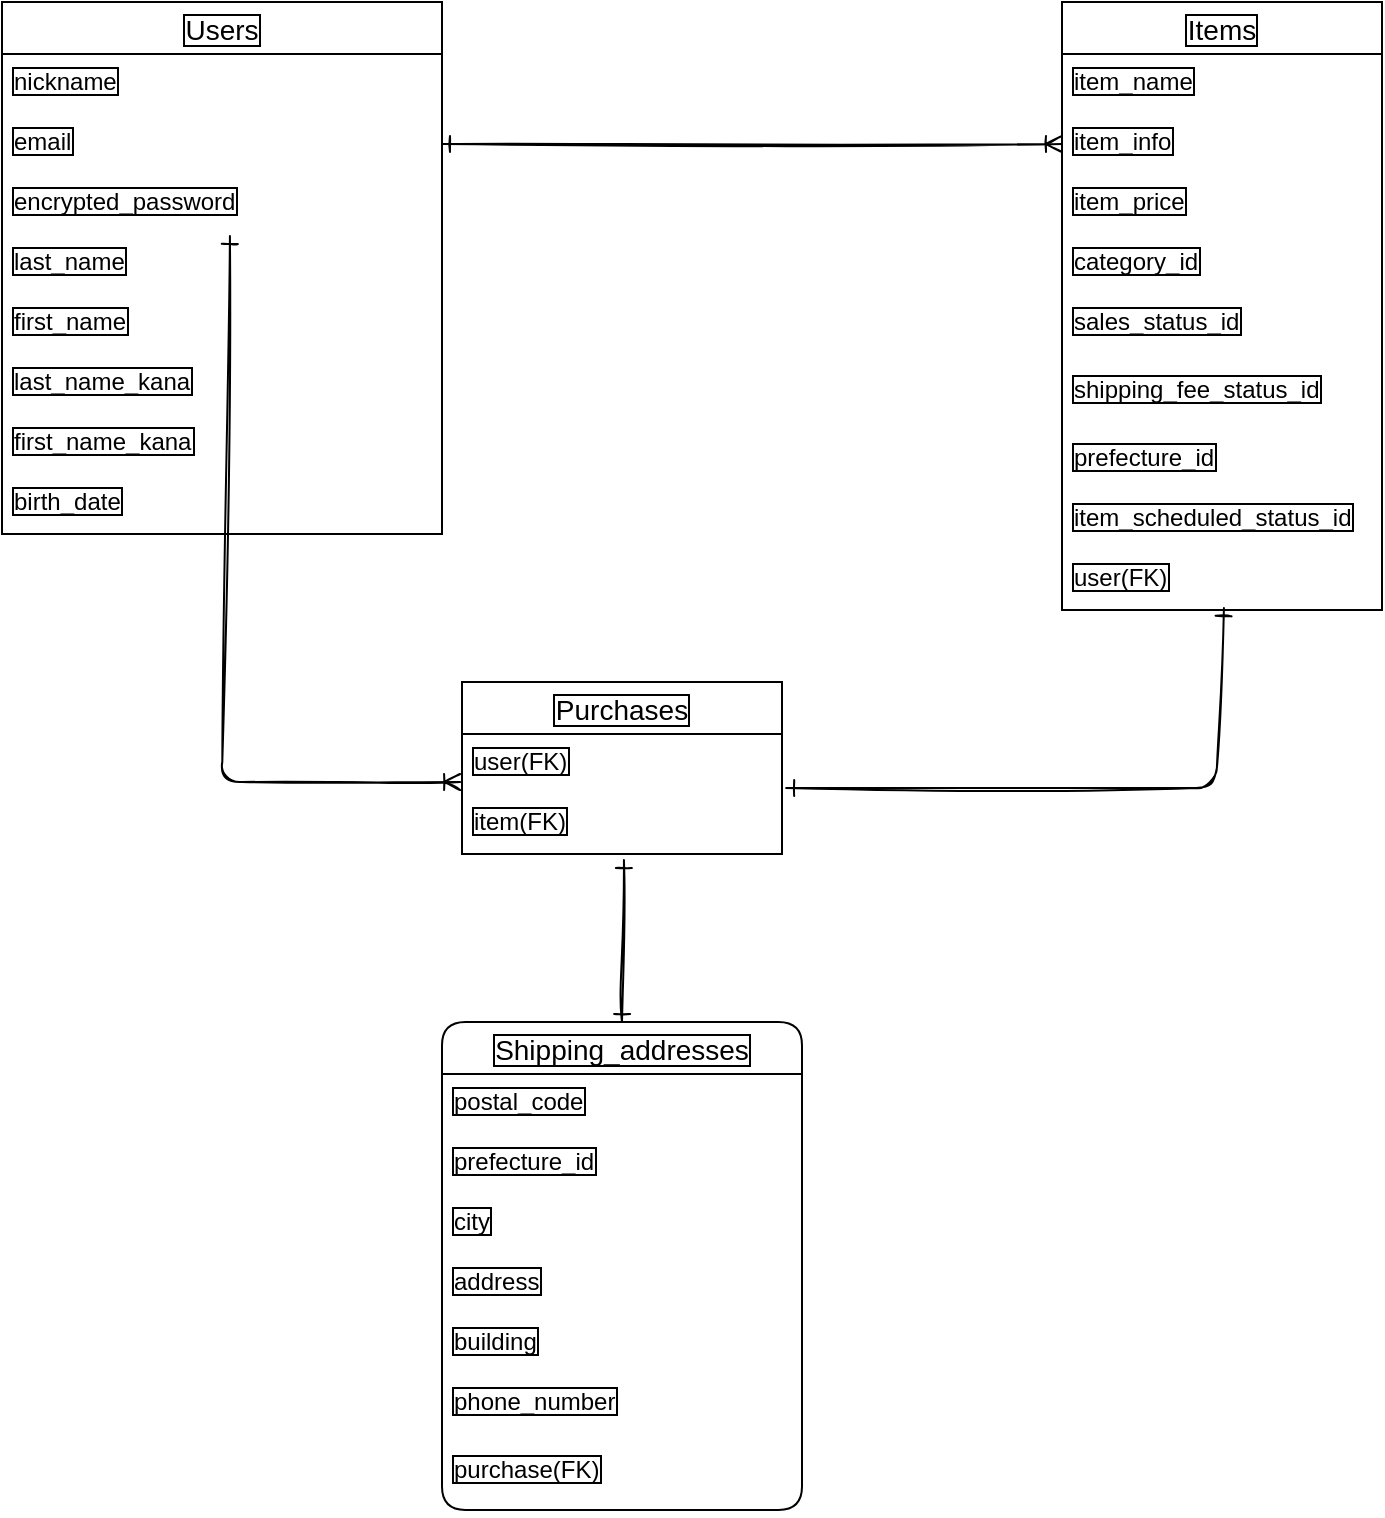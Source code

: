 <mxfile>
    <diagram id="uqmEIZq47pa5WsL95K9o" name="ページ1">
        <mxGraphModel dx="676" dy="520" grid="1" gridSize="10" guides="0" tooltips="1" connect="1" arrows="0" fold="1" page="1" pageScale="1" pageWidth="827" pageHeight="1169" math="0" shadow="0">
            <root>
                <mxCell id="0"/>
                <mxCell id="1" parent="0"/>
                <mxCell id="14" value="Items" style="swimlane;fontStyle=0;childLayout=stackLayout;horizontal=1;startSize=26;horizontalStack=0;resizeParent=1;resizeParentMax=0;resizeLast=0;collapsible=1;marginBottom=0;align=center;fontSize=14;labelBorderColor=default;" parent="1" vertex="1">
                    <mxGeometry x="580" y="70" width="160" height="304" as="geometry"/>
                </mxCell>
                <mxCell id="16" value="item_name" style="text;strokeColor=none;fillColor=none;spacingLeft=4;spacingRight=4;overflow=hidden;rotatable=0;points=[[0,0.5],[1,0.5]];portConstraint=eastwest;fontSize=12;labelBorderColor=default;" parent="14" vertex="1">
                    <mxGeometry y="26" width="160" height="30" as="geometry"/>
                </mxCell>
                <mxCell id="17" value="item_info" style="text;strokeColor=none;fillColor=none;spacingLeft=4;spacingRight=4;overflow=hidden;rotatable=0;points=[[0,0.5],[1,0.5]];portConstraint=eastwest;fontSize=12;labelBorderColor=default;" parent="14" vertex="1">
                    <mxGeometry y="56" width="160" height="30" as="geometry"/>
                </mxCell>
                <mxCell id="40" value="item_price" style="text;strokeColor=none;fillColor=none;spacingLeft=4;spacingRight=4;overflow=hidden;rotatable=0;points=[[0,0.5],[1,0.5]];portConstraint=eastwest;fontSize=12;labelBorderColor=default;" parent="14" vertex="1">
                    <mxGeometry y="86" width="160" height="30" as="geometry"/>
                </mxCell>
                <mxCell id="43" value="category_id" style="text;strokeColor=none;fillColor=none;spacingLeft=4;spacingRight=4;overflow=hidden;rotatable=0;points=[[0,0.5],[1,0.5]];portConstraint=eastwest;fontSize=12;labelBorderColor=default;" parent="14" vertex="1">
                    <mxGeometry y="116" width="160" height="30" as="geometry"/>
                </mxCell>
                <mxCell id="44" value="sales_status_id" style="text;strokeColor=none;fillColor=none;spacingLeft=4;spacingRight=4;overflow=hidden;rotatable=0;points=[[0,0.5],[1,0.5]];portConstraint=eastwest;fontSize=12;labelBorderColor=default;" parent="14" vertex="1">
                    <mxGeometry y="146" width="160" height="34" as="geometry"/>
                </mxCell>
                <mxCell id="70" value="shipping_fee_status_id" style="text;strokeColor=none;fillColor=none;spacingLeft=4;spacingRight=4;overflow=hidden;rotatable=0;points=[[0,0.5],[1,0.5]];portConstraint=eastwest;fontSize=12;labelBorderColor=default;" parent="14" vertex="1">
                    <mxGeometry y="180" width="160" height="34" as="geometry"/>
                </mxCell>
                <mxCell id="46" value="prefecture_id" style="text;strokeColor=none;fillColor=none;spacingLeft=4;spacingRight=4;overflow=hidden;rotatable=0;points=[[0,0.5],[1,0.5]];portConstraint=eastwest;fontSize=12;labelBorderColor=default;" parent="14" vertex="1">
                    <mxGeometry y="214" width="160" height="30" as="geometry"/>
                </mxCell>
                <mxCell id="47" value="item_scheduled_status_id" style="text;strokeColor=none;fillColor=none;spacingLeft=4;spacingRight=4;overflow=hidden;rotatable=0;points=[[0,0.5],[1,0.5]];portConstraint=eastwest;fontSize=12;labelBorderColor=default;" parent="14" vertex="1">
                    <mxGeometry y="244" width="160" height="30" as="geometry"/>
                </mxCell>
                <mxCell id="75" value="user(FK)" style="text;strokeColor=none;fillColor=none;spacingLeft=4;spacingRight=4;overflow=hidden;rotatable=0;points=[[0,0.5],[1,0.5]];portConstraint=eastwest;fontSize=12;labelBorderColor=default;" parent="14" vertex="1">
                    <mxGeometry y="274" width="160" height="30" as="geometry"/>
                </mxCell>
                <mxCell id="18" value="Purchases" style="swimlane;fontStyle=0;childLayout=stackLayout;horizontal=1;startSize=26;horizontalStack=0;resizeParent=1;resizeParentMax=0;resizeLast=0;collapsible=1;marginBottom=0;align=center;fontSize=14;labelBorderColor=default;" parent="1" vertex="1">
                    <mxGeometry x="280" y="410" width="160" height="86" as="geometry"/>
                </mxCell>
                <mxCell id="19" value="user(FK)" style="text;strokeColor=none;fillColor=none;spacingLeft=4;spacingRight=4;overflow=hidden;rotatable=0;points=[[0,0.5],[1,0.5]];portConstraint=eastwest;fontSize=12;labelBorderColor=default;" parent="18" vertex="1">
                    <mxGeometry y="26" width="160" height="30" as="geometry"/>
                </mxCell>
                <mxCell id="20" value="item(FK)" style="text;strokeColor=none;fillColor=none;spacingLeft=4;spacingRight=4;overflow=hidden;rotatable=0;points=[[0,0.5],[1,0.5]];portConstraint=eastwest;fontSize=12;labelBorderColor=default;" parent="18" vertex="1">
                    <mxGeometry y="56" width="160" height="30" as="geometry"/>
                </mxCell>
                <mxCell id="29" value="Users" style="swimlane;fontStyle=0;childLayout=stackLayout;horizontal=1;startSize=26;horizontalStack=0;resizeParent=1;resizeParentMax=0;resizeLast=0;collapsible=1;marginBottom=0;align=center;fontSize=14;labelBorderColor=default;" parent="1" vertex="1">
                    <mxGeometry x="50" y="70" width="220" height="266" as="geometry"/>
                </mxCell>
                <mxCell id="30" value="nickname" style="text;strokeColor=none;fillColor=none;spacingLeft=4;spacingRight=4;overflow=hidden;rotatable=0;points=[[0,0.5],[1,0.5]];portConstraint=eastwest;fontSize=12;labelBorderColor=default;" parent="29" vertex="1">
                    <mxGeometry y="26" width="220" height="30" as="geometry"/>
                </mxCell>
                <mxCell id="31" value="email" style="text;strokeColor=none;fillColor=none;spacingLeft=4;spacingRight=4;overflow=hidden;rotatable=0;points=[[0,0.5],[1,0.5]];portConstraint=eastwest;fontSize=12;labelBorderColor=default;" parent="29" vertex="1">
                    <mxGeometry y="56" width="220" height="30" as="geometry"/>
                </mxCell>
                <mxCell id="32" value="encrypted_password" style="text;strokeColor=none;fillColor=none;spacingLeft=4;spacingRight=4;overflow=hidden;rotatable=0;points=[[0,0.5],[1,0.5]];portConstraint=eastwest;fontSize=12;labelBorderColor=default;" parent="29" vertex="1">
                    <mxGeometry y="86" width="220" height="30" as="geometry"/>
                </mxCell>
                <mxCell id="89" value="last_name" style="text;strokeColor=none;fillColor=none;spacingLeft=4;spacingRight=4;overflow=hidden;rotatable=0;points=[[0,0.5],[1,0.5]];portConstraint=eastwest;fontSize=12;labelBorderColor=default;" vertex="1" parent="29">
                    <mxGeometry y="116" width="220" height="30" as="geometry"/>
                </mxCell>
                <mxCell id="90" value="first_name" style="text;strokeColor=none;fillColor=none;spacingLeft=4;spacingRight=4;overflow=hidden;rotatable=0;points=[[0,0.5],[1,0.5]];portConstraint=eastwest;fontSize=12;labelBorderColor=default;" vertex="1" parent="29">
                    <mxGeometry y="146" width="220" height="30" as="geometry"/>
                </mxCell>
                <mxCell id="91" value="last_name_kana" style="text;strokeColor=none;fillColor=none;spacingLeft=4;spacingRight=4;overflow=hidden;rotatable=0;points=[[0,0.5],[1,0.5]];portConstraint=eastwest;fontSize=12;labelBorderColor=default;" vertex="1" parent="29">
                    <mxGeometry y="176" width="220" height="30" as="geometry"/>
                </mxCell>
                <mxCell id="92" value="first_name_kana" style="text;strokeColor=none;fillColor=none;spacingLeft=4;spacingRight=4;overflow=hidden;rotatable=0;points=[[0,0.5],[1,0.5]];portConstraint=eastwest;fontSize=12;labelBorderColor=default;" vertex="1" parent="29">
                    <mxGeometry y="206" width="220" height="30" as="geometry"/>
                </mxCell>
                <mxCell id="93" value="birth_date" style="text;strokeColor=none;fillColor=none;spacingLeft=4;spacingRight=4;overflow=hidden;rotatable=0;points=[[0,0.5],[1,0.5]];portConstraint=eastwest;fontSize=12;labelBorderColor=default;" vertex="1" parent="29">
                    <mxGeometry y="236" width="220" height="30" as="geometry"/>
                </mxCell>
                <mxCell id="72" style="edgeStyle=none;sketch=1;html=1;exitX=0.5;exitY=0;exitDx=0;exitDy=0;entryX=0.506;entryY=1.1;entryDx=0;entryDy=0;entryPerimeter=0;startArrow=ERone;startFill=0;endArrow=ERone;endFill=0;" parent="1" source="52" target="20" edge="1">
                    <mxGeometry relative="1" as="geometry"/>
                </mxCell>
                <mxCell id="52" value="Shipping_addresses" style="swimlane;fontStyle=0;childLayout=stackLayout;horizontal=1;startSize=26;horizontalStack=0;resizeParent=1;resizeParentMax=0;resizeLast=0;collapsible=1;marginBottom=0;align=center;fontSize=14;labelBorderColor=default;rounded=1;" parent="1" vertex="1">
                    <mxGeometry x="270" y="580" width="180" height="244" as="geometry"/>
                </mxCell>
                <mxCell id="53" value="postal_code" style="text;strokeColor=none;fillColor=none;spacingLeft=4;spacingRight=4;overflow=hidden;rotatable=0;points=[[0,0.5],[1,0.5]];portConstraint=eastwest;fontSize=12;labelBorderColor=default;" parent="52" vertex="1">
                    <mxGeometry y="26" width="180" height="30" as="geometry"/>
                </mxCell>
                <mxCell id="54" value="prefecture_id" style="text;strokeColor=none;fillColor=none;spacingLeft=4;spacingRight=4;overflow=hidden;rotatable=0;points=[[0,0.5],[1,0.5]];portConstraint=eastwest;fontSize=12;labelBorderColor=default;" parent="52" vertex="1">
                    <mxGeometry y="56" width="180" height="30" as="geometry"/>
                </mxCell>
                <mxCell id="56" value="city" style="text;strokeColor=none;fillColor=none;spacingLeft=4;spacingRight=4;overflow=hidden;rotatable=0;points=[[0,0.5],[1,0.5]];portConstraint=eastwest;fontSize=12;labelBorderColor=default;rounded=1;sketch=1;" parent="52" vertex="1">
                    <mxGeometry y="86" width="180" height="30" as="geometry"/>
                </mxCell>
                <mxCell id="57" value="address" style="text;strokeColor=none;fillColor=none;spacingLeft=4;spacingRight=4;overflow=hidden;rotatable=0;points=[[0,0.5],[1,0.5]];portConstraint=eastwest;fontSize=12;labelBorderColor=default;" parent="52" vertex="1">
                    <mxGeometry y="116" width="180" height="30" as="geometry"/>
                </mxCell>
                <mxCell id="58" value="building" style="text;strokeColor=none;fillColor=none;spacingLeft=4;spacingRight=4;overflow=hidden;rotatable=0;points=[[0,0.5],[1,0.5]];portConstraint=eastwest;fontSize=12;labelBorderColor=default;shadow=1;" parent="52" vertex="1">
                    <mxGeometry y="146" width="180" height="30" as="geometry"/>
                </mxCell>
                <mxCell id="55" value="phone_number" style="text;strokeColor=none;fillColor=none;spacingLeft=4;spacingRight=4;overflow=hidden;rotatable=0;points=[[0,0.5],[1,0.5]];portConstraint=eastwest;fontSize=12;labelBorderColor=default;" parent="52" vertex="1">
                    <mxGeometry y="176" width="180" height="34" as="geometry"/>
                </mxCell>
                <mxCell id="88" value="purchase(FK)" style="text;strokeColor=none;fillColor=none;spacingLeft=4;spacingRight=4;overflow=hidden;rotatable=0;points=[[0,0.5],[1,0.5]];portConstraint=eastwest;fontSize=12;labelBorderColor=default;" parent="52" vertex="1">
                    <mxGeometry y="210" width="180" height="34" as="geometry"/>
                </mxCell>
                <mxCell id="60" style="edgeStyle=none;html=1;exitX=1;exitY=0.5;exitDx=0;exitDy=0;entryX=0;entryY=0.5;entryDx=0;entryDy=0;sketch=1;startArrow=ERone;startFill=0;endArrow=ERoneToMany;endFill=0;" parent="1" source="31" target="17" edge="1">
                    <mxGeometry relative="1" as="geometry"/>
                </mxCell>
                <mxCell id="63" style="edgeStyle=none;sketch=1;html=1;exitX=1.013;exitY=-0.1;exitDx=0;exitDy=0;startArrow=ERone;startFill=0;endArrow=ERone;endFill=0;exitPerimeter=0;entryX=0.506;entryY=0.967;entryDx=0;entryDy=0;entryPerimeter=0;" parent="1" source="20" target="75" edge="1">
                    <mxGeometry relative="1" as="geometry">
                        <mxPoint x="657" y="410" as="targetPoint"/>
                        <Array as="points">
                            <mxPoint x="657" y="463"/>
                        </Array>
                    </mxGeometry>
                </mxCell>
                <mxCell id="74" style="edgeStyle=none;sketch=1;html=1;exitX=-0.006;exitY=0.8;exitDx=0;exitDy=0;startArrow=ERoneToMany;startFill=0;endArrow=ERone;endFill=0;exitPerimeter=0;entryX=0.518;entryY=1.033;entryDx=0;entryDy=0;entryPerimeter=0;" parent="1" source="19" target="32" edge="1">
                    <mxGeometry relative="1" as="geometry">
                        <mxPoint x="40" y="90" as="targetPoint"/>
                        <Array as="points">
                            <mxPoint x="160" y="460"/>
                        </Array>
                    </mxGeometry>
                </mxCell>
            </root>
        </mxGraphModel>
    </diagram>
</mxfile>